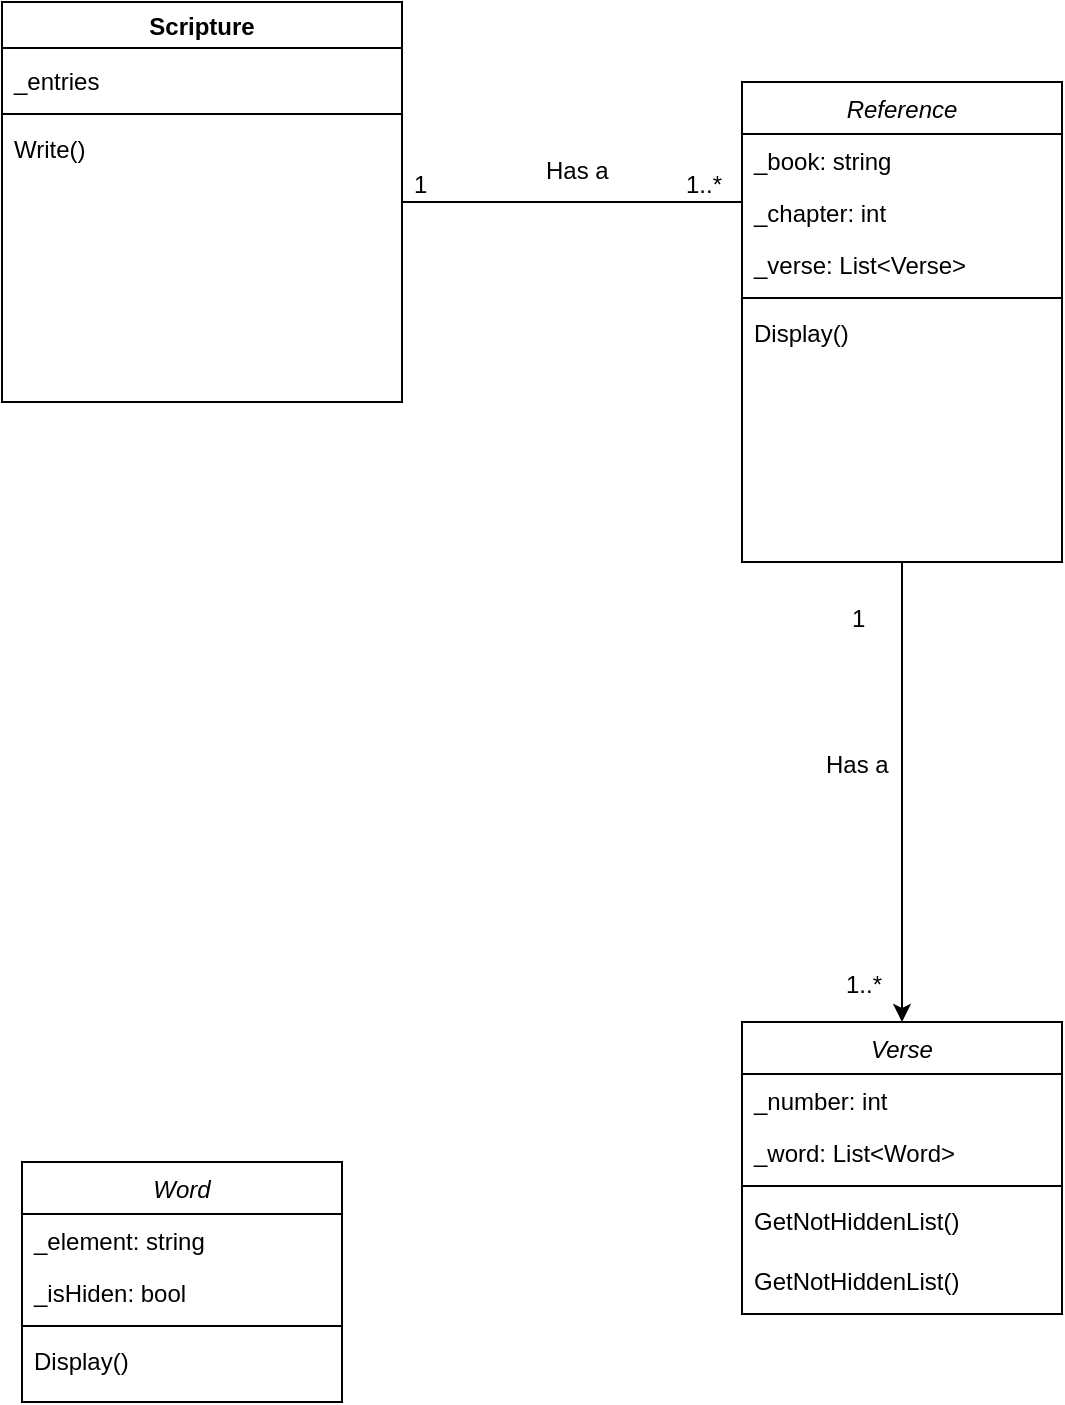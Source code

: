 <mxfile version="21.3.2" type="github">
  <diagram name="Page-1" id="Gh8qVHzcruYR-wcPv18W">
    <mxGraphModel dx="1365" dy="807" grid="1" gridSize="10" guides="1" tooltips="1" connect="1" arrows="1" fold="1" page="1" pageScale="1" pageWidth="850" pageHeight="1100" math="0" shadow="0">
      <root>
        <mxCell id="0" />
        <mxCell id="1" parent="0" />
        <mxCell id="MP391SbNTcv9dDORy_ao-4" style="edgeStyle=orthogonalEdgeStyle;rounded=0;orthogonalLoop=1;jettySize=auto;html=1;exitX=1;exitY=0.5;exitDx=0;exitDy=0;entryX=0;entryY=0.5;entryDx=0;entryDy=0;endArrow=none;endFill=0;" edge="1" parent="1" source="MP391SbNTcv9dDORy_ao-1">
          <mxGeometry relative="1" as="geometry">
            <mxPoint x="480" y="220" as="targetPoint" />
          </mxGeometry>
        </mxCell>
        <mxCell id="MP391SbNTcv9dDORy_ao-1" value="Scripture" style="swimlane;" vertex="1" parent="1">
          <mxGeometry x="110" y="120" width="200" height="200" as="geometry" />
        </mxCell>
        <mxCell id="MP391SbNTcv9dDORy_ao-6" value="_entries" style="text;align=left;verticalAlign=top;spacingLeft=4;spacingRight=4;overflow=hidden;rotatable=0;points=[[0,0.5],[1,0.5]];portConstraint=eastwest;" vertex="1" parent="MP391SbNTcv9dDORy_ao-1">
          <mxGeometry y="26" width="200" height="26" as="geometry" />
        </mxCell>
        <mxCell id="MP391SbNTcv9dDORy_ao-7" value="" style="line;html=1;strokeWidth=1;align=left;verticalAlign=middle;spacingTop=-1;spacingLeft=3;spacingRight=3;rotatable=0;labelPosition=right;points=[];portConstraint=eastwest;" vertex="1" parent="MP391SbNTcv9dDORy_ao-1">
          <mxGeometry y="52" width="200" height="8" as="geometry" />
        </mxCell>
        <mxCell id="MP391SbNTcv9dDORy_ao-10" value="Write()&#xa;" style="text;align=left;verticalAlign=top;spacingLeft=4;spacingRight=4;overflow=hidden;rotatable=0;points=[[0,0.5],[1,0.5]];portConstraint=eastwest;" vertex="1" parent="MP391SbNTcv9dDORy_ao-1">
          <mxGeometry y="60" width="200" height="30" as="geometry" />
        </mxCell>
        <mxCell id="MP391SbNTcv9dDORy_ao-11" value="1..*" style="resizable=0;align=left;verticalAlign=bottom;labelBackgroundColor=none;fontSize=12;" connectable="0" vertex="1" parent="1">
          <mxGeometry x="450" y="220" as="geometry" />
        </mxCell>
        <mxCell id="MP391SbNTcv9dDORy_ao-12" value="1" style="resizable=0;align=left;verticalAlign=bottom;labelBackgroundColor=none;fontSize=12;" connectable="0" vertex="1" parent="1">
          <mxGeometry x="321" y="213" as="geometry">
            <mxPoint x="-7" y="7" as="offset" />
          </mxGeometry>
        </mxCell>
        <mxCell id="MP391SbNTcv9dDORy_ao-13" value="Has a" style="resizable=0;align=left;verticalAlign=bottom;labelBackgroundColor=none;fontSize=12;" connectable="0" vertex="1" parent="1">
          <mxGeometry x="380" y="213" as="geometry" />
        </mxCell>
        <mxCell id="MP391SbNTcv9dDORy_ao-15" value="1..*" style="resizable=0;align=left;verticalAlign=bottom;labelBackgroundColor=none;fontSize=12;" connectable="0" vertex="1" parent="1">
          <mxGeometry x="530" y="620" as="geometry" />
        </mxCell>
        <mxCell id="MP391SbNTcv9dDORy_ao-16" value="1" style="resizable=0;align=left;verticalAlign=bottom;labelBackgroundColor=none;fontSize=12;" connectable="0" vertex="1" parent="1">
          <mxGeometry x="540" y="430" as="geometry">
            <mxPoint x="-7" y="7" as="offset" />
          </mxGeometry>
        </mxCell>
        <mxCell id="MP391SbNTcv9dDORy_ao-17" value="Has a" style="resizable=0;align=left;verticalAlign=bottom;labelBackgroundColor=none;fontSize=12;" connectable="0" vertex="1" parent="1">
          <mxGeometry x="520" y="510" as="geometry" />
        </mxCell>
        <mxCell id="MP391SbNTcv9dDORy_ao-22" value="Word" style="swimlane;fontStyle=2;align=center;verticalAlign=top;childLayout=stackLayout;horizontal=1;startSize=26;horizontalStack=0;resizeParent=1;resizeLast=0;collapsible=1;marginBottom=0;rounded=0;shadow=0;strokeWidth=1;" vertex="1" parent="1">
          <mxGeometry x="120" y="700" width="160" height="120" as="geometry">
            <mxRectangle x="220" y="400" width="160" height="26" as="alternateBounds" />
          </mxGeometry>
        </mxCell>
        <mxCell id="MP391SbNTcv9dDORy_ao-23" value="_element: string&#xa;" style="text;align=left;verticalAlign=top;spacingLeft=4;spacingRight=4;overflow=hidden;rotatable=0;points=[[0,0.5],[1,0.5]];portConstraint=eastwest;" vertex="1" parent="MP391SbNTcv9dDORy_ao-22">
          <mxGeometry y="26" width="160" height="26" as="geometry" />
        </mxCell>
        <mxCell id="MP391SbNTcv9dDORy_ao-27" value="_isHiden: bool" style="text;align=left;verticalAlign=top;spacingLeft=4;spacingRight=4;overflow=hidden;rotatable=0;points=[[0,0.5],[1,0.5]];portConstraint=eastwest;" vertex="1" parent="MP391SbNTcv9dDORy_ao-22">
          <mxGeometry y="52" width="160" height="26" as="geometry" />
        </mxCell>
        <mxCell id="MP391SbNTcv9dDORy_ao-24" value="" style="line;html=1;strokeWidth=1;align=left;verticalAlign=middle;spacingTop=-1;spacingLeft=3;spacingRight=3;rotatable=0;labelPosition=right;points=[];portConstraint=eastwest;" vertex="1" parent="MP391SbNTcv9dDORy_ao-22">
          <mxGeometry y="78" width="160" height="8" as="geometry" />
        </mxCell>
        <mxCell id="MP391SbNTcv9dDORy_ao-25" value="Display()" style="text;align=left;verticalAlign=top;spacingLeft=4;spacingRight=4;overflow=hidden;rotatable=0;points=[[0,0.5],[1,0.5]];portConstraint=eastwest;" vertex="1" parent="MP391SbNTcv9dDORy_ao-22">
          <mxGeometry y="86" width="160" height="30" as="geometry" />
        </mxCell>
        <mxCell id="MP391SbNTcv9dDORy_ao-40" style="edgeStyle=orthogonalEdgeStyle;rounded=0;orthogonalLoop=1;jettySize=auto;html=1;exitX=0.5;exitY=1;exitDx=0;exitDy=0;entryX=0.5;entryY=0;entryDx=0;entryDy=0;" edge="1" parent="1" source="MP391SbNTcv9dDORy_ao-28" target="MP391SbNTcv9dDORy_ao-35">
          <mxGeometry relative="1" as="geometry" />
        </mxCell>
        <mxCell id="MP391SbNTcv9dDORy_ao-28" value="Reference" style="swimlane;fontStyle=2;align=center;verticalAlign=top;childLayout=stackLayout;horizontal=1;startSize=26;horizontalStack=0;resizeParent=1;resizeLast=0;collapsible=1;marginBottom=0;rounded=0;shadow=0;strokeWidth=1;" vertex="1" parent="1">
          <mxGeometry x="480" y="160" width="160" height="240" as="geometry">
            <mxRectangle x="220" y="400" width="160" height="26" as="alternateBounds" />
          </mxGeometry>
        </mxCell>
        <mxCell id="MP391SbNTcv9dDORy_ao-29" value="_book: string&#xa;" style="text;align=left;verticalAlign=top;spacingLeft=4;spacingRight=4;overflow=hidden;rotatable=0;points=[[0,0.5],[1,0.5]];portConstraint=eastwest;" vertex="1" parent="MP391SbNTcv9dDORy_ao-28">
          <mxGeometry y="26" width="160" height="26" as="geometry" />
        </mxCell>
        <mxCell id="MP391SbNTcv9dDORy_ao-30" value="_chapter: int" style="text;align=left;verticalAlign=top;spacingLeft=4;spacingRight=4;overflow=hidden;rotatable=0;points=[[0,0.5],[1,0.5]];portConstraint=eastwest;" vertex="1" parent="MP391SbNTcv9dDORy_ao-28">
          <mxGeometry y="52" width="160" height="26" as="geometry" />
        </mxCell>
        <mxCell id="MP391SbNTcv9dDORy_ao-33" value="_verse: List&lt;Verse&gt;" style="text;align=left;verticalAlign=top;spacingLeft=4;spacingRight=4;overflow=hidden;rotatable=0;points=[[0,0.5],[1,0.5]];portConstraint=eastwest;" vertex="1" parent="MP391SbNTcv9dDORy_ao-28">
          <mxGeometry y="78" width="160" height="26" as="geometry" />
        </mxCell>
        <mxCell id="MP391SbNTcv9dDORy_ao-31" value="" style="line;html=1;strokeWidth=1;align=left;verticalAlign=middle;spacingTop=-1;spacingLeft=3;spacingRight=3;rotatable=0;labelPosition=right;points=[];portConstraint=eastwest;" vertex="1" parent="MP391SbNTcv9dDORy_ao-28">
          <mxGeometry y="104" width="160" height="8" as="geometry" />
        </mxCell>
        <mxCell id="MP391SbNTcv9dDORy_ao-32" value="Display()" style="text;align=left;verticalAlign=top;spacingLeft=4;spacingRight=4;overflow=hidden;rotatable=0;points=[[0,0.5],[1,0.5]];portConstraint=eastwest;" vertex="1" parent="MP391SbNTcv9dDORy_ao-28">
          <mxGeometry y="112" width="160" height="32" as="geometry" />
        </mxCell>
        <mxCell id="MP391SbNTcv9dDORy_ao-35" value="Verse" style="swimlane;fontStyle=2;align=center;verticalAlign=top;childLayout=stackLayout;horizontal=1;startSize=26;horizontalStack=0;resizeParent=1;resizeLast=0;collapsible=1;marginBottom=0;rounded=0;shadow=0;strokeWidth=1;" vertex="1" parent="1">
          <mxGeometry x="480" y="630" width="160" height="146" as="geometry">
            <mxRectangle x="220" y="400" width="160" height="26" as="alternateBounds" />
          </mxGeometry>
        </mxCell>
        <mxCell id="MP391SbNTcv9dDORy_ao-36" value="_number: int&#xa;" style="text;align=left;verticalAlign=top;spacingLeft=4;spacingRight=4;overflow=hidden;rotatable=0;points=[[0,0.5],[1,0.5]];portConstraint=eastwest;" vertex="1" parent="MP391SbNTcv9dDORy_ao-35">
          <mxGeometry y="26" width="160" height="26" as="geometry" />
        </mxCell>
        <mxCell id="MP391SbNTcv9dDORy_ao-37" value="_word: List&lt;Word&gt;" style="text;align=left;verticalAlign=top;spacingLeft=4;spacingRight=4;overflow=hidden;rotatable=0;points=[[0,0.5],[1,0.5]];portConstraint=eastwest;" vertex="1" parent="MP391SbNTcv9dDORy_ao-35">
          <mxGeometry y="52" width="160" height="26" as="geometry" />
        </mxCell>
        <mxCell id="MP391SbNTcv9dDORy_ao-38" value="" style="line;html=1;strokeWidth=1;align=left;verticalAlign=middle;spacingTop=-1;spacingLeft=3;spacingRight=3;rotatable=0;labelPosition=right;points=[];portConstraint=eastwest;" vertex="1" parent="MP391SbNTcv9dDORy_ao-35">
          <mxGeometry y="78" width="160" height="8" as="geometry" />
        </mxCell>
        <mxCell id="MP391SbNTcv9dDORy_ao-39" value="GetNotHiddenList()" style="text;align=left;verticalAlign=top;spacingLeft=4;spacingRight=4;overflow=hidden;rotatable=0;points=[[0,0.5],[1,0.5]];portConstraint=eastwest;" vertex="1" parent="MP391SbNTcv9dDORy_ao-35">
          <mxGeometry y="86" width="160" height="30" as="geometry" />
        </mxCell>
        <mxCell id="MP391SbNTcv9dDORy_ao-43" value="GetNotHiddenList()" style="text;align=left;verticalAlign=top;spacingLeft=4;spacingRight=4;overflow=hidden;rotatable=0;points=[[0,0.5],[1,0.5]];portConstraint=eastwest;" vertex="1" parent="MP391SbNTcv9dDORy_ao-35">
          <mxGeometry y="116" width="160" height="30" as="geometry" />
        </mxCell>
      </root>
    </mxGraphModel>
  </diagram>
</mxfile>
